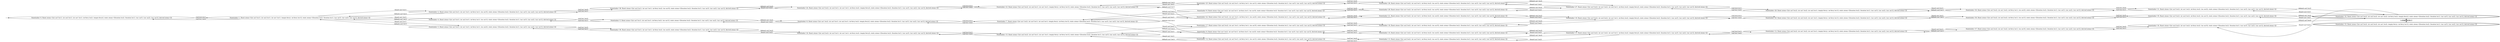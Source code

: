 digraph {
rankdir="LR"
s0[label="State(index=0, fluent atoms=[(at car3 loc1), (at car2 loc1), (at car1 loc1), (at-ferry loc2), (empty-ferry)], static atoms=[(location loc2), (location loc1), (car car3), (car car2), (car car1)], derived atoms=[])"]
s1[label="State(index=1, fluent atoms=[(at car3 loc1), (at car2 loc1), (at car1 loc1), (empty-ferry), (at-ferry loc1)], static atoms=[(location loc2), (location loc1), (car car3), (car car2), (car car1)], derived atoms=[])"]
s2[label="State(index=2, fluent atoms=[(at car2 loc1), (at car1 loc1), (at-ferry loc1), (on car3)], static atoms=[(location loc2), (location loc1), (car car3), (car car2), (car car1)], derived atoms=[])"]
s3[label="State(index=3, fluent atoms=[(at car3 loc1), (at car1 loc1), (at-ferry loc1), (on car2)], static atoms=[(location loc2), (location loc1), (car car3), (car car2), (car car1)], derived atoms=[])"]
s4[label="State(index=4, fluent atoms=[(at car3 loc1), (at car2 loc1), (at-ferry loc1), (on car1)], static atoms=[(location loc2), (location loc1), (car car3), (car car2), (car car1)], derived atoms=[])"]
s5[label="State(index=5, fluent atoms=[(at car3 loc1), (at car2 loc1), (at-ferry loc2), (on car1)], static atoms=[(location loc2), (location loc1), (car car3), (car car2), (car car1)], derived atoms=[])"]
s6[label="State(index=6, fluent atoms=[(at car1 loc2), (at car3 loc1), (at car2 loc1), (at-ferry loc2), (empty-ferry)], static atoms=[(location loc2), (location loc1), (car car3), (car car2), (car car1)], derived atoms=[])"]
s7[label="State(index=7, fluent atoms=[(at car1 loc2), (at car3 loc1), (at car2 loc1), (empty-ferry), (at-ferry loc1)], static atoms=[(location loc2), (location loc1), (car car3), (car car2), (car car1)], derived atoms=[])"]
s8[label="State(index=8, fluent atoms=[(at car1 loc2), (at car2 loc1), (at-ferry loc1), (on car3)], static atoms=[(location loc2), (location loc1), (car car3), (car car2), (car car1)], derived atoms=[])"]
s9[label="State(index=9, fluent atoms=[(at car1 loc2), (at car3 loc1), (at-ferry loc1), (on car2)], static atoms=[(location loc2), (location loc1), (car car3), (car car2), (car car1)], derived atoms=[])"]
s10[label="State(index=10, fluent atoms=[(at car1 loc2), (at car3 loc1), (at-ferry loc2), (on car2)], static atoms=[(location loc2), (location loc1), (car car3), (car car2), (car car1)], derived atoms=[])"]
s11[label="State(index=11, fluent atoms=[(at car2 loc2), (at car1 loc2), (at car3 loc1), (at-ferry loc2), (empty-ferry)], static atoms=[(location loc2), (location loc1), (car car3), (car car2), (car car1)], derived atoms=[])"]
s12[label="State(index=12, fluent atoms=[(at car2 loc2), (at car1 loc2), (at car3 loc1), (empty-ferry), (at-ferry loc1)], static atoms=[(location loc2), (location loc1), (car car3), (car car2), (car car1)], derived atoms=[])"]
s13[label="State(index=13, fluent atoms=[(at car2 loc2), (at car3 loc1), (at-ferry loc2), (on car1)], static atoms=[(location loc2), (location loc1), (car car3), (car car2), (car car1)], derived atoms=[])"]
s14[label="State(index=14, fluent atoms=[(at car2 loc2), (at car3 loc1), (at-ferry loc1), (on car1)], static atoms=[(location loc2), (location loc1), (car car3), (car car2), (car car1)], derived atoms=[])"]
s15[label="State(index=15, fluent atoms=[(at car2 loc2), (at car3 loc1), (at car1 loc1), (empty-ferry), (at-ferry loc1)], static atoms=[(location loc2), (location loc1), (car car3), (car car2), (car car1)], derived atoms=[])"]
s16[label="State(index=16, fluent atoms=[(at car2 loc2), (at car3 loc1), (at car1 loc1), (at-ferry loc2), (empty-ferry)], static atoms=[(location loc2), (location loc1), (car car3), (car car2), (car car1)], derived atoms=[])"]
s17[label="State(index=17, fluent atoms=[(at car2 loc2), (at car1 loc1), (at-ferry loc1), (on car3)], static atoms=[(location loc2), (location loc1), (car car3), (car car2), (car car1)], derived atoms=[])"]
s18[label="State(index=18, fluent atoms=[(at car2 loc2), (at car1 loc1), (at-ferry loc2), (on car3)], static atoms=[(location loc2), (location loc1), (car car3), (car car2), (car car1)], derived atoms=[])"]
s19[label="State(index=19, fluent atoms=[(at car3 loc2), (at car2 loc2), (at car1 loc1), (at-ferry loc2), (empty-ferry)], static atoms=[(location loc2), (location loc1), (car car3), (car car2), (car car1)], derived atoms=[])"]
s20[label="State(index=20, fluent atoms=[(at car3 loc2), (at car2 loc2), (at car1 loc1), (empty-ferry), (at-ferry loc1)], static atoms=[(location loc2), (location loc1), (car car3), (car car2), (car car1)], derived atoms=[])"]
s21[label="State(index=21, fluent atoms=[(at car3 loc2), (at car1 loc1), (at-ferry loc2), (on car2)], static atoms=[(location loc2), (location loc1), (car car3), (car car2), (car car1)], derived atoms=[])"]
s22[label="State(index=22, fluent atoms=[(at car3 loc2), (at car1 loc1), (at-ferry loc1), (on car2)], static atoms=[(location loc2), (location loc1), (car car3), (car car2), (car car1)], derived atoms=[])"]
s23[label="State(index=23, fluent atoms=[(at car3 loc2), (at car2 loc1), (at car1 loc1), (empty-ferry), (at-ferry loc1)], static atoms=[(location loc2), (location loc1), (car car3), (car car2), (car car1)], derived atoms=[])"]
s24[label="State(index=24, fluent atoms=[(at car3 loc2), (at car2 loc1), (at car1 loc1), (at-ferry loc2), (empty-ferry)], static atoms=[(location loc2), (location loc1), (car car3), (car car2), (car car1)], derived atoms=[])"]
s25[label="State(index=25, fluent atoms=[(at car3 loc2), (at car2 loc1), (at-ferry loc1), (on car1)], static atoms=[(location loc2), (location loc1), (car car3), (car car2), (car car1)], derived atoms=[])"]
s26[label="State(index=26, fluent atoms=[(at car3 loc2), (at car2 loc1), (at-ferry loc2), (on car1)], static atoms=[(location loc2), (location loc1), (car car3), (car car2), (car car1)], derived atoms=[])"]
s27[label="State(index=27, fluent atoms=[(at car3 loc2), (at car1 loc2), (at car2 loc1), (at-ferry loc2), (empty-ferry)], static atoms=[(location loc2), (location loc1), (car car3), (car car2), (car car1)], derived atoms=[])"]
s28[label="State(index=28, fluent atoms=[(at car3 loc2), (at car1 loc2), (at car2 loc1), (empty-ferry), (at-ferry loc1)], static atoms=[(location loc2), (location loc1), (car car3), (car car2), (car car1)], derived atoms=[])"]
s29[label="State(index=29, fluent atoms=[(at car1 loc2), (at car2 loc1), (at-ferry loc2), (on car3)], static atoms=[(location loc2), (location loc1), (car car3), (car car2), (car car1)], derived atoms=[])"]
s30[label="State(index=30, fluent atoms=[(at car3 loc2), (at car1 loc2), (at-ferry loc1), (on car2)], static atoms=[(location loc2), (location loc1), (car car3), (car car2), (car car1)], derived atoms=[])"]
s31[label="State(index=31, fluent atoms=[(at car3 loc2), (at car1 loc2), (at-ferry loc2), (on car2)], static atoms=[(location loc2), (location loc1), (car car3), (car car2), (car car1)], derived atoms=[])"]
s32[peripheries=2,label="State(index=32, fluent atoms=[(at car3 loc2), (at car2 loc2), (at car1 loc2), (at-ferry loc2), (empty-ferry)], static atoms=[(location loc2), (location loc1), (car car3), (car car2), (car car1)], derived atoms=[])"]
s33[peripheries=2,label="State(index=33, fluent atoms=[(at car3 loc2), (at car2 loc2), (at car1 loc2), (empty-ferry), (at-ferry loc1)], static atoms=[(location loc2), (location loc1), (car car3), (car car2), (car car1)], derived atoms=[])"]
s34[label="State(index=34, fluent atoms=[(at car2 loc2), (at car1 loc2), (at-ferry loc2), (on car3)], static atoms=[(location loc2), (location loc1), (car car3), (car car2), (car car1)], derived atoms=[])"]
s35[label="State(index=35, fluent atoms=[(at car3 loc2), (at car2 loc2), (at-ferry loc2), (on car1)], static atoms=[(location loc2), (location loc1), (car car3), (car car2), (car car1)], derived atoms=[])"]
s36[label="State(index=36, fluent atoms=[(at car3 loc2), (at car2 loc2), (at-ferry loc1), (on car1)], static atoms=[(location loc2), (location loc1), (car car3), (car car2), (car car1)], derived atoms=[])"]
s37[label="State(index=37, fluent atoms=[(at car2 loc2), (at car1 loc2), (at-ferry loc1), (on car3)], static atoms=[(location loc2), (location loc1), (car car3), (car car2), (car car1)], derived atoms=[])"]
s38[label="State(index=38, fluent atoms=[(at car2 loc1), (at car1 loc1), (at-ferry loc2), (on car3)], static atoms=[(location loc2), (location loc1), (car car3), (car car2), (car car1)], derived atoms=[])"]
s39[label="State(index=39, fluent atoms=[(at car3 loc1), (at car1 loc1), (at-ferry loc2), (on car2)], static atoms=[(location loc2), (location loc1), (car car3), (car car2), (car car1)], derived atoms=[])"]
Dangling [ label = "", style = invis ]
{ rank = same; Dangling }
Dangling -> s0
{ rank = same; s0}
{ rank = same; s1}
{ rank = same; s2,s3,s4}
{ rank = same; s5,s38,s39}
{ rank = same; s6,s16,s24}
{ rank = same; s7,s15,s23}
{ rank = same; s8,s9,s14,s17,s22,s25}
{ rank = same; s10,s13,s18,s21,s26,s29}
{ rank = same; s11,s19,s27}
{ rank = same; s12,s20,s28}
{ rank = same; s30,s36,s37}
{ rank = same; s31,s34,s35}
{ rank = same; s32,s33}
s0->s1 [label="(sail loc2 loc1)"]
s1->s0 [label="(sail loc1 loc2)"]
s1->s2 [label="(board car3 loc1)"]
s1->s3 [label="(board car2 loc1)"]
s1->s4 [label="(board car1 loc1)"]
s4->s5 [label="(sail loc1 loc2)"]
s4->s1 [label="(debark car1 loc1)"]
s5->s4 [label="(sail loc2 loc1)"]
s5->s6 [label="(debark car1 loc2)"]
s6->s7 [label="(sail loc2 loc1)"]
s6->s5 [label="(board car1 loc2)"]
s7->s6 [label="(sail loc1 loc2)"]
s7->s8 [label="(board car3 loc1)"]
s7->s9 [label="(board car2 loc1)"]
s9->s10 [label="(sail loc1 loc2)"]
s9->s7 [label="(debark car2 loc1)"]
s10->s9 [label="(sail loc2 loc1)"]
s10->s11 [label="(debark car2 loc2)"]
s11->s12 [label="(sail loc2 loc1)"]
s11->s10 [label="(board car2 loc2)"]
s11->s13 [label="(board car1 loc2)"]
s13->s14 [label="(sail loc2 loc1)"]
s13->s11 [label="(debark car1 loc2)"]
s14->s13 [label="(sail loc1 loc2)"]
s14->s15 [label="(debark car1 loc1)"]
s15->s16 [label="(sail loc1 loc2)"]
s15->s17 [label="(board car3 loc1)"]
s15->s14 [label="(board car1 loc1)"]
s17->s18 [label="(sail loc1 loc2)"]
s17->s15 [label="(debark car3 loc1)"]
s18->s17 [label="(sail loc2 loc1)"]
s18->s19 [label="(debark car3 loc2)"]
s19->s20 [label="(sail loc2 loc1)"]
s19->s18 [label="(board car3 loc2)"]
s19->s21 [label="(board car2 loc2)"]
s21->s22 [label="(sail loc2 loc1)"]
s21->s19 [label="(debark car2 loc2)"]
s22->s21 [label="(sail loc1 loc2)"]
s22->s23 [label="(debark car2 loc1)"]
s23->s24 [label="(sail loc1 loc2)"]
s23->s22 [label="(board car2 loc1)"]
s23->s25 [label="(board car1 loc1)"]
s25->s26 [label="(sail loc1 loc2)"]
s25->s23 [label="(debark car1 loc1)"]
s26->s25 [label="(sail loc2 loc1)"]
s26->s27 [label="(debark car1 loc2)"]
s27->s28 [label="(sail loc2 loc1)"]
s27->s29 [label="(board car3 loc2)"]
s27->s26 [label="(board car1 loc2)"]
s29->s8 [label="(sail loc2 loc1)"]
s29->s27 [label="(debark car3 loc2)"]
s28->s27 [label="(sail loc1 loc2)"]
s28->s30 [label="(board car2 loc1)"]
s30->s31 [label="(sail loc1 loc2)"]
s30->s28 [label="(debark car2 loc1)"]
s31->s30 [label="(sail loc2 loc1)"]
s31->s32 [label="(debark car2 loc2)"]
s32->s33 [label="(sail loc2 loc1)"]
s32->s34 [label="(board car3 loc2)"]
s32->s31 [label="(board car2 loc2)"]
s32->s35 [label="(board car1 loc2)"]
s35->s36 [label="(sail loc2 loc1)"]
s35->s32 [label="(debark car1 loc2)"]
s36->s35 [label="(sail loc1 loc2)"]
s36->s20 [label="(debark car1 loc1)"]
s34->s37 [label="(sail loc2 loc1)"]
s34->s32 [label="(debark car3 loc2)"]
s37->s34 [label="(sail loc1 loc2)"]
s37->s12 [label="(debark car3 loc1)"]
s33->s32 [label="(sail loc1 loc2)"]
s24->s23 [label="(sail loc2 loc1)"]
s24->s38 [label="(board car3 loc2)"]
s38->s2 [label="(sail loc2 loc1)"]
s38->s24 [label="(debark car3 loc2)"]
s20->s19 [label="(sail loc1 loc2)"]
s20->s36 [label="(board car1 loc1)"]
s16->s15 [label="(sail loc2 loc1)"]
s16->s39 [label="(board car2 loc2)"]
s39->s3 [label="(sail loc2 loc1)"]
s39->s16 [label="(debark car2 loc2)"]
s12->s11 [label="(sail loc1 loc2)"]
s12->s37 [label="(board car3 loc1)"]
s8->s29 [label="(sail loc1 loc2)"]
s8->s7 [label="(debark car3 loc1)"]
s3->s39 [label="(sail loc1 loc2)"]
s3->s1 [label="(debark car2 loc1)"]
s2->s38 [label="(sail loc1 loc2)"]
s2->s1 [label="(debark car3 loc1)"]
}
